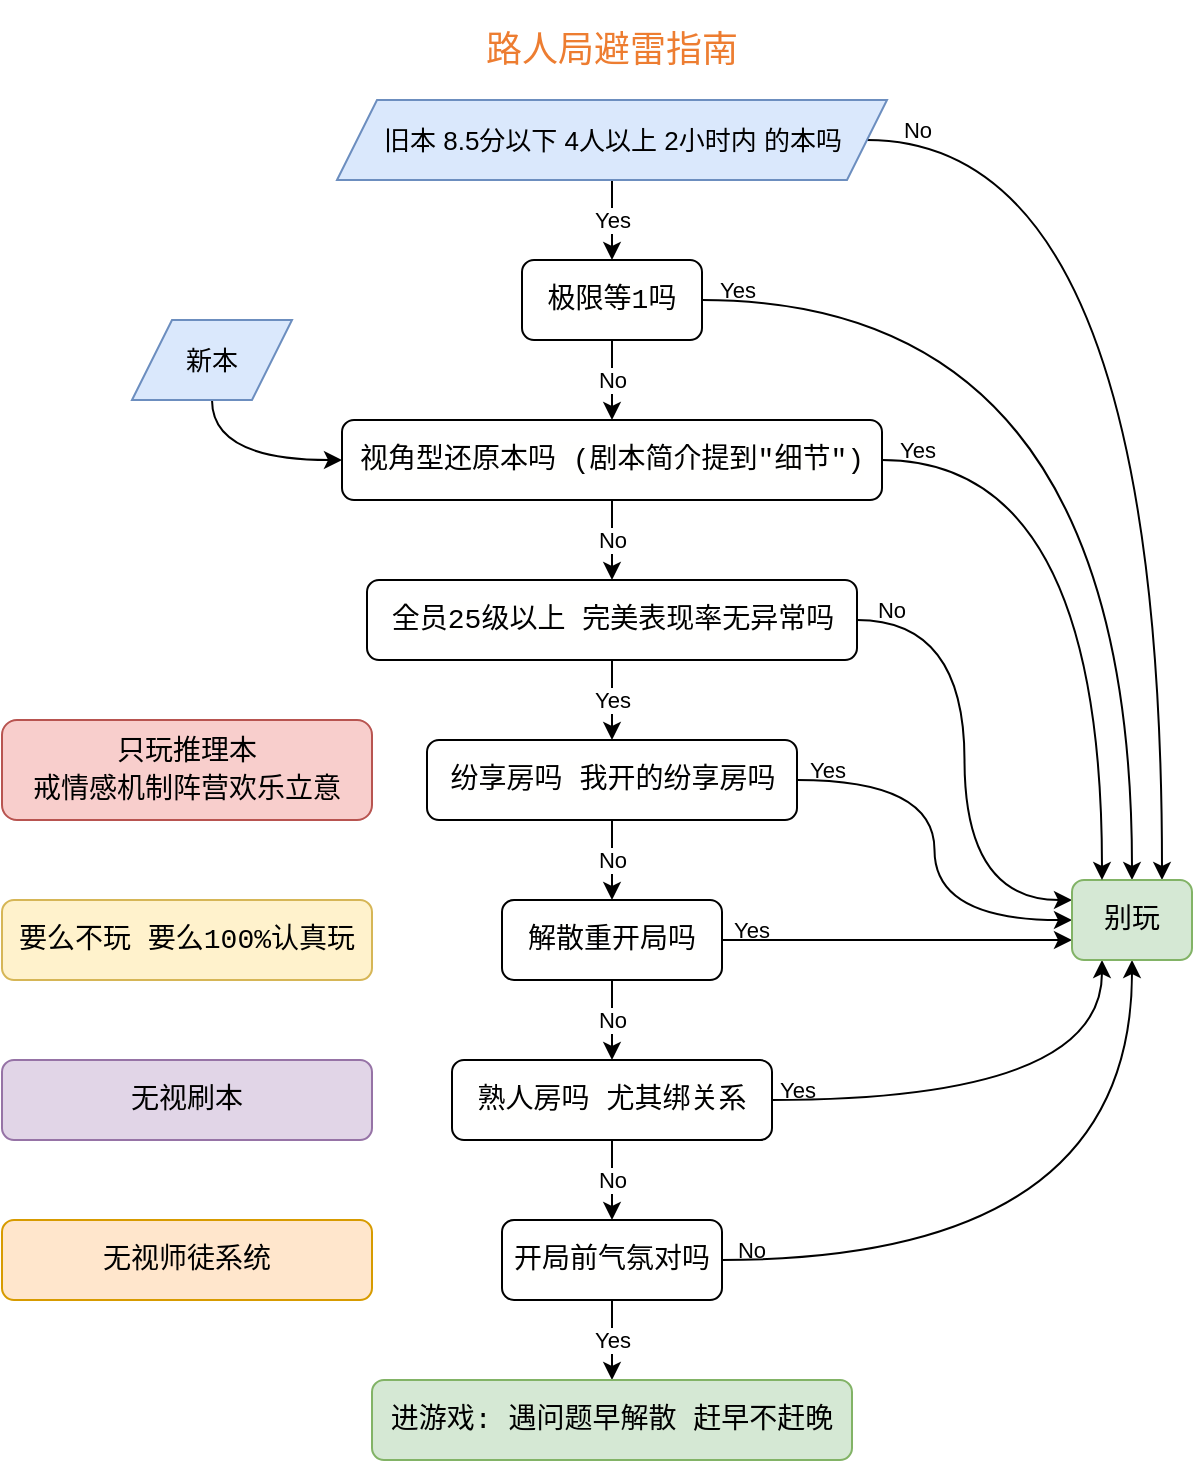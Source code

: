 <mxfile version="21.4.0" type="github">
  <diagram id="C5RBs43oDa-KdzZeNtuy" name="Page-1">
    <mxGraphModel dx="2159" dy="1677" grid="1" gridSize="10" guides="1" tooltips="1" connect="1" arrows="1" fold="1" page="1" pageScale="1" pageWidth="827" pageHeight="1169" math="0" shadow="0">
      <root>
        <mxCell id="WIyWlLk6GJQsqaUBKTNV-0" />
        <mxCell id="WIyWlLk6GJQsqaUBKTNV-1" parent="WIyWlLk6GJQsqaUBKTNV-0" />
        <mxCell id="J6H-p4k90bcnYeLeabGp-9" value="No" style="edgeStyle=orthogonalEdgeStyle;rounded=0;orthogonalLoop=1;jettySize=auto;html=1;" parent="WIyWlLk6GJQsqaUBKTNV-1" source="WIyWlLk6GJQsqaUBKTNV-11" target="J6H-p4k90bcnYeLeabGp-2" edge="1">
          <mxGeometry relative="1" as="geometry" />
        </mxCell>
        <mxCell id="J6H-p4k90bcnYeLeabGp-25" style="edgeStyle=orthogonalEdgeStyle;shape=connector;curved=1;rounded=0;orthogonalLoop=1;jettySize=auto;html=1;entryX=0;entryY=0.75;entryDx=0;entryDy=0;labelBackgroundColor=default;strokeColor=default;fontFamily=Helvetica;fontSize=11;fontColor=default;endArrow=classic;" parent="WIyWlLk6GJQsqaUBKTNV-1" source="WIyWlLk6GJQsqaUBKTNV-11" target="J6H-p4k90bcnYeLeabGp-18" edge="1">
          <mxGeometry relative="1" as="geometry" />
        </mxCell>
        <mxCell id="WIyWlLk6GJQsqaUBKTNV-11" value="&lt;div style=&quot;background-color: rgb(255, 255, 254); font-family: Consolas, &amp;quot;Courier New&amp;quot;, monospace; font-size: 14px; line-height: 19px;&quot;&gt;解散重开局吗&lt;/div&gt;" style="rounded=1;whiteSpace=wrap;html=1;fontSize=12;glass=0;strokeWidth=1;shadow=0;" parent="WIyWlLk6GJQsqaUBKTNV-1" vertex="1">
          <mxGeometry x="165" y="400" width="110" height="40" as="geometry" />
        </mxCell>
        <mxCell id="J6H-p4k90bcnYeLeabGp-8" value="No" style="edgeStyle=orthogonalEdgeStyle;rounded=0;orthogonalLoop=1;jettySize=auto;html=1;" parent="WIyWlLk6GJQsqaUBKTNV-1" source="WIyWlLk6GJQsqaUBKTNV-12" target="WIyWlLk6GJQsqaUBKTNV-11" edge="1">
          <mxGeometry relative="1" as="geometry" />
        </mxCell>
        <mxCell id="J6H-p4k90bcnYeLeabGp-22" style="edgeStyle=orthogonalEdgeStyle;shape=connector;curved=1;rounded=0;orthogonalLoop=1;jettySize=auto;html=1;entryX=0;entryY=0.5;entryDx=0;entryDy=0;labelBackgroundColor=default;strokeColor=default;fontFamily=Helvetica;fontSize=11;fontColor=default;endArrow=classic;" parent="WIyWlLk6GJQsqaUBKTNV-1" source="WIyWlLk6GJQsqaUBKTNV-12" target="J6H-p4k90bcnYeLeabGp-18" edge="1">
          <mxGeometry relative="1" as="geometry" />
        </mxCell>
        <mxCell id="WIyWlLk6GJQsqaUBKTNV-12" value="&lt;div style=&quot;background-color: rgb(255, 255, 254); font-family: Consolas, &amp;quot;Courier New&amp;quot;, monospace; font-size: 14px; line-height: 19px;&quot;&gt;纷享房吗 我开的纷享房吗&lt;/div&gt;" style="rounded=1;whiteSpace=wrap;html=1;fontSize=12;glass=0;strokeWidth=1;shadow=0;" parent="WIyWlLk6GJQsqaUBKTNV-1" vertex="1">
          <mxGeometry x="127.5" y="320" width="185" height="40" as="geometry" />
        </mxCell>
        <mxCell id="J6H-p4k90bcnYeLeabGp-5" value="No" style="edgeStyle=orthogonalEdgeStyle;rounded=0;orthogonalLoop=1;jettySize=auto;html=1;" parent="WIyWlLk6GJQsqaUBKTNV-1" source="J6H-p4k90bcnYeLeabGp-0" target="zgOYfOBdEBmxvye0X4Iq-1" edge="1">
          <mxGeometry relative="1" as="geometry">
            <mxPoint x="100" y="110" as="targetPoint" />
          </mxGeometry>
        </mxCell>
        <mxCell id="J6H-p4k90bcnYeLeabGp-20" value="" style="edgeStyle=orthogonalEdgeStyle;rounded=0;orthogonalLoop=1;jettySize=auto;html=1;curved=1;entryX=0.5;entryY=0;entryDx=0;entryDy=0;labelBorderColor=none;labelBackgroundColor=default;fontColor=default;" parent="WIyWlLk6GJQsqaUBKTNV-1" source="J6H-p4k90bcnYeLeabGp-0" target="J6H-p4k90bcnYeLeabGp-18" edge="1">
          <mxGeometry relative="1" as="geometry">
            <mxPoint x="430" y="360" as="targetPoint" />
          </mxGeometry>
        </mxCell>
        <mxCell id="J6H-p4k90bcnYeLeabGp-0" value="&lt;div style=&quot;background-color: rgb(255, 255, 254); font-family: Consolas, &amp;quot;Courier New&amp;quot;, monospace; font-size: 14px; line-height: 19px;&quot;&gt;极限等1吗&lt;/div&gt;" style="rounded=1;whiteSpace=wrap;html=1;" parent="WIyWlLk6GJQsqaUBKTNV-1" vertex="1">
          <mxGeometry x="175" y="80" width="90" height="40" as="geometry" />
        </mxCell>
        <mxCell id="J6H-p4k90bcnYeLeabGp-7" value="Yes" style="edgeStyle=orthogonalEdgeStyle;rounded=0;orthogonalLoop=1;jettySize=auto;html=1;" parent="WIyWlLk6GJQsqaUBKTNV-1" source="J6H-p4k90bcnYeLeabGp-1" target="WIyWlLk6GJQsqaUBKTNV-12" edge="1">
          <mxGeometry relative="1" as="geometry" />
        </mxCell>
        <mxCell id="J6H-p4k90bcnYeLeabGp-21" style="edgeStyle=orthogonalEdgeStyle;shape=connector;curved=1;rounded=0;orthogonalLoop=1;jettySize=auto;html=1;entryX=0;entryY=0.25;entryDx=0;entryDy=0;labelBackgroundColor=default;strokeColor=default;fontFamily=Helvetica;fontSize=11;fontColor=default;endArrow=classic;" parent="WIyWlLk6GJQsqaUBKTNV-1" source="J6H-p4k90bcnYeLeabGp-1" target="J6H-p4k90bcnYeLeabGp-18" edge="1">
          <mxGeometry relative="1" as="geometry" />
        </mxCell>
        <mxCell id="J6H-p4k90bcnYeLeabGp-1" value="&lt;div style=&quot;background-color: rgb(255, 255, 254); font-family: Consolas, &amp;quot;Courier New&amp;quot;, monospace; font-size: 14px; line-height: 19px;&quot;&gt;全员25级以上 完美表现率无异常吗&lt;/div&gt;" style="rounded=1;whiteSpace=wrap;html=1;" parent="WIyWlLk6GJQsqaUBKTNV-1" vertex="1">
          <mxGeometry x="97.5" y="240" width="245" height="40" as="geometry" />
        </mxCell>
        <mxCell id="J6H-p4k90bcnYeLeabGp-10" value="No" style="edgeStyle=orthogonalEdgeStyle;rounded=0;orthogonalLoop=1;jettySize=auto;html=1;" parent="WIyWlLk6GJQsqaUBKTNV-1" source="J6H-p4k90bcnYeLeabGp-2" target="J6H-p4k90bcnYeLeabGp-3" edge="1">
          <mxGeometry relative="1" as="geometry" />
        </mxCell>
        <mxCell id="J6H-p4k90bcnYeLeabGp-24" style="edgeStyle=orthogonalEdgeStyle;shape=connector;curved=1;rounded=0;orthogonalLoop=1;jettySize=auto;html=1;entryX=0.25;entryY=1;entryDx=0;entryDy=0;labelBackgroundColor=default;strokeColor=default;fontFamily=Helvetica;fontSize=11;fontColor=default;endArrow=classic;" parent="WIyWlLk6GJQsqaUBKTNV-1" source="J6H-p4k90bcnYeLeabGp-2" target="J6H-p4k90bcnYeLeabGp-18" edge="1">
          <mxGeometry relative="1" as="geometry" />
        </mxCell>
        <mxCell id="J6H-p4k90bcnYeLeabGp-2" value="&lt;div style=&quot;background-color: rgb(255, 255, 254); font-family: Consolas, &amp;quot;Courier New&amp;quot;, monospace; font-size: 14px; line-height: 19px;&quot;&gt;熟人房吗 尤其绑关系&lt;/div&gt;" style="rounded=1;whiteSpace=wrap;html=1;" parent="WIyWlLk6GJQsqaUBKTNV-1" vertex="1">
          <mxGeometry x="140" y="480" width="160" height="40" as="geometry" />
        </mxCell>
        <mxCell id="J6H-p4k90bcnYeLeabGp-11" value="Yes" style="edgeStyle=orthogonalEdgeStyle;rounded=0;orthogonalLoop=1;jettySize=auto;html=1;" parent="WIyWlLk6GJQsqaUBKTNV-1" source="J6H-p4k90bcnYeLeabGp-3" target="J6H-p4k90bcnYeLeabGp-4" edge="1">
          <mxGeometry relative="1" as="geometry" />
        </mxCell>
        <mxCell id="J6H-p4k90bcnYeLeabGp-23" style="edgeStyle=orthogonalEdgeStyle;shape=connector;curved=1;rounded=0;orthogonalLoop=1;jettySize=auto;html=1;labelBackgroundColor=default;strokeColor=default;fontFamily=Helvetica;fontSize=11;fontColor=default;endArrow=classic;" parent="WIyWlLk6GJQsqaUBKTNV-1" source="J6H-p4k90bcnYeLeabGp-3" target="J6H-p4k90bcnYeLeabGp-18" edge="1">
          <mxGeometry relative="1" as="geometry" />
        </mxCell>
        <mxCell id="J6H-p4k90bcnYeLeabGp-3" value="&lt;div style=&quot;background-color: rgb(255, 255, 254); font-family: Consolas, &amp;quot;Courier New&amp;quot;, monospace; font-size: 14px; line-height: 19px;&quot;&gt;开局前气氛对吗&lt;/div&gt;" style="rounded=1;whiteSpace=wrap;html=1;" parent="WIyWlLk6GJQsqaUBKTNV-1" vertex="1">
          <mxGeometry x="165" y="560" width="110" height="40" as="geometry" />
        </mxCell>
        <mxCell id="J6H-p4k90bcnYeLeabGp-4" value="&lt;div style=&quot;font-family: Consolas, &amp;quot;Courier New&amp;quot;, monospace; font-size: 14px; line-height: 19px;&quot;&gt;进游戏: 遇问题早解散 赶早不赶晚&lt;/div&gt;" style="rounded=1;whiteSpace=wrap;html=1;fillColor=#d5e8d4;strokeColor=#82b366;labelBackgroundColor=none;" parent="WIyWlLk6GJQsqaUBKTNV-1" vertex="1">
          <mxGeometry x="100" y="640" width="240" height="40" as="geometry" />
        </mxCell>
        <mxCell id="J6H-p4k90bcnYeLeabGp-15" value="Yes" style="edgeStyle=orthogonalEdgeStyle;rounded=0;orthogonalLoop=1;jettySize=auto;html=1;strokeWidth=1;" parent="WIyWlLk6GJQsqaUBKTNV-1" source="J6H-p4k90bcnYeLeabGp-14" target="J6H-p4k90bcnYeLeabGp-0" edge="1">
          <mxGeometry relative="1" as="geometry" />
        </mxCell>
        <mxCell id="J6H-p4k90bcnYeLeabGp-19" value="" style="edgeStyle=orthogonalEdgeStyle;rounded=0;orthogonalLoop=1;jettySize=auto;html=1;curved=1;entryX=0.75;entryY=0;entryDx=0;entryDy=0;" parent="WIyWlLk6GJQsqaUBKTNV-1" source="J6H-p4k90bcnYeLeabGp-14" target="J6H-p4k90bcnYeLeabGp-18" edge="1">
          <mxGeometry relative="1" as="geometry" />
        </mxCell>
        <mxCell id="J6H-p4k90bcnYeLeabGp-14" value="旧本 8.5分以下 4人以上 2小时内 的本吗" style="shape=parallelogram;perimeter=parallelogramPerimeter;whiteSpace=wrap;html=1;fixedSize=1;fontSize=13;fillColor=#dae8fc;strokeColor=#6c8ebf;" parent="WIyWlLk6GJQsqaUBKTNV-1" vertex="1">
          <mxGeometry x="82.5" width="275" height="40" as="geometry" />
        </mxCell>
        <mxCell id="J6H-p4k90bcnYeLeabGp-17" style="edgeStyle=orthogonalEdgeStyle;rounded=0;orthogonalLoop=1;jettySize=auto;html=1;entryX=0;entryY=0.5;entryDx=0;entryDy=0;curved=1;exitX=0.5;exitY=1;exitDx=0;exitDy=0;" parent="WIyWlLk6GJQsqaUBKTNV-1" source="J6H-p4k90bcnYeLeabGp-16" target="zgOYfOBdEBmxvye0X4Iq-1" edge="1">
          <mxGeometry relative="1" as="geometry" />
        </mxCell>
        <mxCell id="J6H-p4k90bcnYeLeabGp-16" value="新本" style="shape=parallelogram;perimeter=parallelogramPerimeter;whiteSpace=wrap;html=1;fixedSize=1;fontSize=13;fillColor=#dae8fc;strokeColor=#6c8ebf;" parent="WIyWlLk6GJQsqaUBKTNV-1" vertex="1">
          <mxGeometry x="-20" y="110" width="80" height="40" as="geometry" />
        </mxCell>
        <mxCell id="J6H-p4k90bcnYeLeabGp-18" value="&lt;div style=&quot;font-family: Consolas, &amp;quot;Courier New&amp;quot;, monospace; font-size: 14px; line-height: 19px;&quot;&gt;别玩&lt;/div&gt;" style="rounded=1;whiteSpace=wrap;html=1;fontSize=12;glass=0;strokeWidth=1;shadow=0;fillColor=#d5e8d4;strokeColor=#82b366;labelBackgroundColor=none;" parent="WIyWlLk6GJQsqaUBKTNV-1" vertex="1">
          <mxGeometry x="450" y="390" width="60" height="40" as="geometry" />
        </mxCell>
        <mxCell id="J6H-p4k90bcnYeLeabGp-26" value="No" style="text;html=1;strokeColor=none;fillColor=none;align=center;verticalAlign=middle;whiteSpace=wrap;rounded=0;fontSize=11;fontFamily=Helvetica;fontColor=default;" parent="WIyWlLk6GJQsqaUBKTNV-1" vertex="1">
          <mxGeometry x="342.5" width="60" height="30" as="geometry" />
        </mxCell>
        <mxCell id="J6H-p4k90bcnYeLeabGp-27" value="Yes" style="text;html=1;strokeColor=none;fillColor=none;align=center;verticalAlign=middle;whiteSpace=wrap;rounded=0;fontSize=11;fontFamily=Helvetica;fontColor=default;" parent="WIyWlLk6GJQsqaUBKTNV-1" vertex="1">
          <mxGeometry x="252.5" y="80" width="60" height="30" as="geometry" />
        </mxCell>
        <mxCell id="J6H-p4k90bcnYeLeabGp-29" value="No" style="text;html=1;strokeColor=none;fillColor=none;align=center;verticalAlign=middle;whiteSpace=wrap;rounded=0;fontSize=11;fontFamily=Helvetica;fontColor=default;" parent="WIyWlLk6GJQsqaUBKTNV-1" vertex="1">
          <mxGeometry x="330" y="240" width="60" height="30" as="geometry" />
        </mxCell>
        <mxCell id="J6H-p4k90bcnYeLeabGp-31" value="Yes" style="text;html=1;strokeColor=none;fillColor=none;align=center;verticalAlign=middle;whiteSpace=wrap;rounded=0;fontSize=11;fontFamily=Helvetica;fontColor=default;" parent="WIyWlLk6GJQsqaUBKTNV-1" vertex="1">
          <mxGeometry x="297.5" y="320" width="60" height="30" as="geometry" />
        </mxCell>
        <mxCell id="J6H-p4k90bcnYeLeabGp-32" value="Yes" style="text;html=1;strokeColor=none;fillColor=none;align=center;verticalAlign=middle;whiteSpace=wrap;rounded=0;fontSize=11;fontFamily=Helvetica;fontColor=default;" parent="WIyWlLk6GJQsqaUBKTNV-1" vertex="1">
          <mxGeometry x="260" y="400" width="60" height="30" as="geometry" />
        </mxCell>
        <mxCell id="J6H-p4k90bcnYeLeabGp-33" value="Yes" style="text;html=1;strokeColor=none;fillColor=none;align=center;verticalAlign=middle;whiteSpace=wrap;rounded=0;fontSize=11;fontFamily=Helvetica;fontColor=default;" parent="WIyWlLk6GJQsqaUBKTNV-1" vertex="1">
          <mxGeometry x="282.5" y="480" width="60" height="30" as="geometry" />
        </mxCell>
        <mxCell id="J6H-p4k90bcnYeLeabGp-34" value="No" style="text;html=1;strokeColor=none;fillColor=none;align=center;verticalAlign=middle;whiteSpace=wrap;rounded=0;fontSize=11;fontFamily=Helvetica;fontColor=default;" parent="WIyWlLk6GJQsqaUBKTNV-1" vertex="1">
          <mxGeometry x="260" y="560" width="60" height="30" as="geometry" />
        </mxCell>
        <mxCell id="J6H-p4k90bcnYeLeabGp-37" value="&lt;div style=&quot;line-height: 19px; font-size: 14px; font-family: Consolas, &amp;quot;Courier New&amp;quot;, monospace;&quot;&gt;&lt;font face=&quot;Consolas, Courier New, monospace&quot;&gt;要么不玩 要么100%认真玩&lt;/font&gt;&lt;br&gt;&lt;/div&gt;" style="rounded=1;whiteSpace=wrap;html=1;fontSize=12;glass=0;strokeWidth=1;shadow=0;fillColor=#fff2cc;strokeColor=#d6b656;labelBackgroundColor=none;labelBorderColor=none;" parent="WIyWlLk6GJQsqaUBKTNV-1" vertex="1">
          <mxGeometry x="-85" y="400" width="185" height="40" as="geometry" />
        </mxCell>
        <mxCell id="J6H-p4k90bcnYeLeabGp-38" value="&lt;div style=&quot;font-family: Consolas, &amp;quot;Courier New&amp;quot;, monospace; font-size: 14px; line-height: 19px;&quot;&gt;无视刷本&lt;/div&gt;" style="rounded=1;whiteSpace=wrap;html=1;fontSize=12;glass=0;strokeWidth=1;shadow=0;fillColor=#e1d5e7;strokeColor=#9673a6;labelBackgroundColor=none;labelBorderColor=none;" parent="WIyWlLk6GJQsqaUBKTNV-1" vertex="1">
          <mxGeometry x="-85" y="480" width="185" height="40" as="geometry" />
        </mxCell>
        <mxCell id="J6H-p4k90bcnYeLeabGp-39" value="&lt;div style=&quot;font-family: Consolas, &amp;quot;Courier New&amp;quot;, monospace; font-size: 14px; line-height: 19px;&quot;&gt;无视师徒系统&lt;br&gt;&lt;/div&gt;" style="rounded=1;whiteSpace=wrap;html=1;fontSize=12;glass=0;strokeWidth=1;shadow=0;fillColor=#ffe6cc;strokeColor=#d79b00;labelBackgroundColor=none;labelBorderColor=none;" parent="WIyWlLk6GJQsqaUBKTNV-1" vertex="1">
          <mxGeometry x="-85" y="560" width="185" height="40" as="geometry" />
        </mxCell>
        <mxCell id="J6H-p4k90bcnYeLeabGp-40" value="&lt;div style=&quot;line-height: 19px; font-size: 14px; font-family: Consolas, &amp;quot;Courier New&amp;quot;, monospace;&quot;&gt;&lt;font face=&quot;Consolas, Courier New, monospace&quot;&gt;只玩推理本&lt;/font&gt;&lt;br&gt;&lt;/div&gt;&lt;div style=&quot;line-height: 19px; font-size: 14px; font-family: Consolas, &amp;quot;Courier New&amp;quot;, monospace;&quot;&gt;&lt;font style=&quot;&quot; face=&quot;Consolas, Courier New, monospace&quot;&gt;戒情感机制阵营欢乐立意&lt;br&gt;&lt;/font&gt;&lt;/div&gt;" style="rounded=1;whiteSpace=wrap;html=1;fontSize=12;glass=0;strokeWidth=1;shadow=0;fillColor=#f8cecc;strokeColor=#b85450;labelBackgroundColor=none;labelBorderColor=none;" parent="WIyWlLk6GJQsqaUBKTNV-1" vertex="1">
          <mxGeometry x="-85" y="310" width="185" height="50" as="geometry" />
        </mxCell>
        <mxCell id="zgOYfOBdEBmxvye0X4Iq-0" value="路人局避雷指南" style="text;strokeColor=none;fillColor=none;align=center;verticalAlign=middle;whiteSpace=wrap;rounded=0;fontSize=18;labelBackgroundColor=none;labelBorderColor=none;html=1;fontColor=#ED7D31;" vertex="1" parent="WIyWlLk6GJQsqaUBKTNV-1">
          <mxGeometry x="115" y="-50" width="210" height="50" as="geometry" />
        </mxCell>
        <mxCell id="zgOYfOBdEBmxvye0X4Iq-2" value="No" style="edgeStyle=orthogonalEdgeStyle;rounded=0;orthogonalLoop=1;jettySize=auto;html=1;" edge="1" parent="WIyWlLk6GJQsqaUBKTNV-1" source="zgOYfOBdEBmxvye0X4Iq-1" target="J6H-p4k90bcnYeLeabGp-1">
          <mxGeometry relative="1" as="geometry" />
        </mxCell>
        <mxCell id="zgOYfOBdEBmxvye0X4Iq-3" style="edgeStyle=orthogonalEdgeStyle;rounded=0;orthogonalLoop=1;jettySize=auto;html=1;entryX=0.25;entryY=0;entryDx=0;entryDy=0;curved=1;" edge="1" parent="WIyWlLk6GJQsqaUBKTNV-1" source="zgOYfOBdEBmxvye0X4Iq-1" target="J6H-p4k90bcnYeLeabGp-18">
          <mxGeometry relative="1" as="geometry" />
        </mxCell>
        <mxCell id="zgOYfOBdEBmxvye0X4Iq-1" value="&lt;div style=&quot;background-color: rgb(255, 255, 254); font-family: Consolas, &amp;quot;Courier New&amp;quot;, monospace; font-size: 14px; line-height: 19px;&quot;&gt;视角型还原本吗 (剧本简介提到&quot;细节&quot;)&lt;/div&gt;" style="rounded=1;whiteSpace=wrap;html=1;" vertex="1" parent="WIyWlLk6GJQsqaUBKTNV-1">
          <mxGeometry x="85" y="160" width="270" height="40" as="geometry" />
        </mxCell>
        <mxCell id="zgOYfOBdEBmxvye0X4Iq-4" value="Yes" style="text;html=1;strokeColor=none;fillColor=none;align=center;verticalAlign=middle;whiteSpace=wrap;rounded=0;fontSize=11;fontFamily=Helvetica;fontColor=default;" vertex="1" parent="WIyWlLk6GJQsqaUBKTNV-1">
          <mxGeometry x="342.5" y="160" width="60" height="30" as="geometry" />
        </mxCell>
      </root>
    </mxGraphModel>
  </diagram>
</mxfile>
